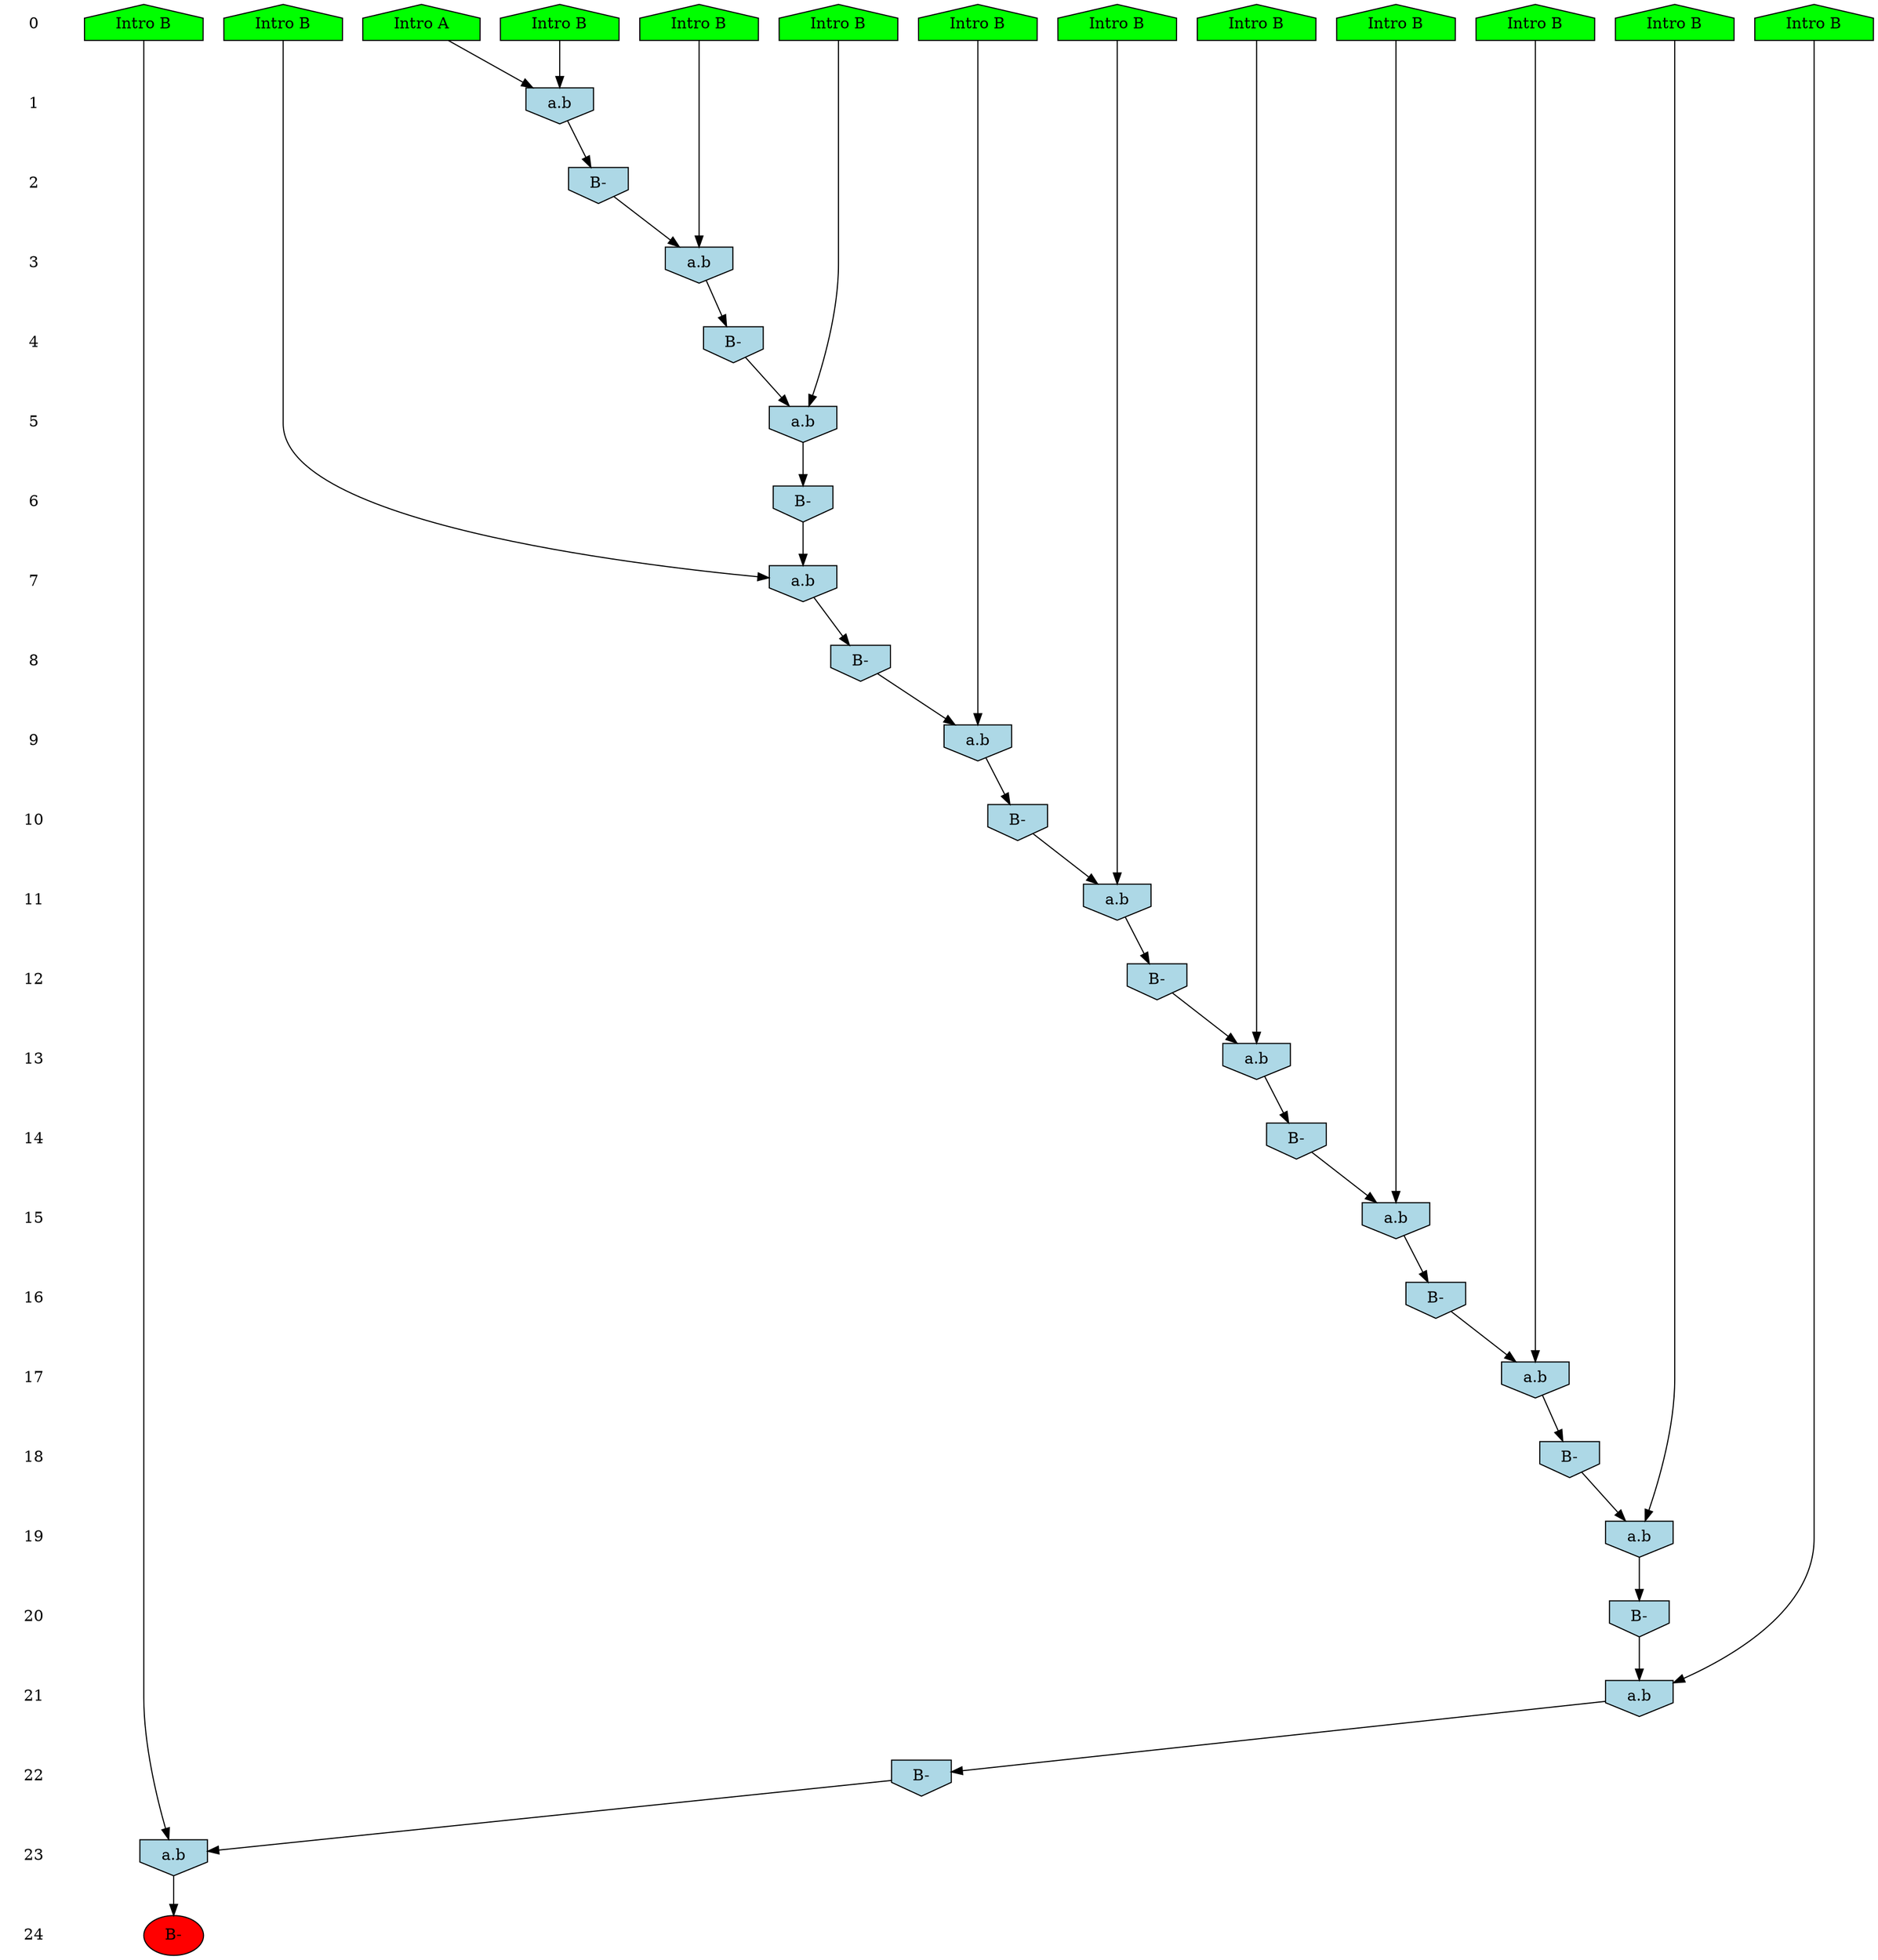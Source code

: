 /* Compression of 1 causal flows obtained in average at 1.287283E+01 t.u */
/* Compressed causal flows were: [12] */
digraph G{
 ranksep=.5 ; 
{ rank = same ; "0" [shape=plaintext] ; node_1 [label ="Intro B", shape=house, style=filled, fillcolor=green] ;
node_2 [label ="Intro B", shape=house, style=filled, fillcolor=green] ;
node_3 [label ="Intro B", shape=house, style=filled, fillcolor=green] ;
node_4 [label ="Intro B", shape=house, style=filled, fillcolor=green] ;
node_5 [label ="Intro B", shape=house, style=filled, fillcolor=green] ;
node_6 [label ="Intro B", shape=house, style=filled, fillcolor=green] ;
node_7 [label ="Intro B", shape=house, style=filled, fillcolor=green] ;
node_8 [label ="Intro B", shape=house, style=filled, fillcolor=green] ;
node_9 [label ="Intro B", shape=house, style=filled, fillcolor=green] ;
node_10 [label ="Intro B", shape=house, style=filled, fillcolor=green] ;
node_11 [label ="Intro B", shape=house, style=filled, fillcolor=green] ;
node_12 [label ="Intro B", shape=house, style=filled, fillcolor=green] ;
node_13 [label ="Intro A", shape=house, style=filled, fillcolor=green] ;
}
{ rank = same ; "1" [shape=plaintext] ; node_14 [label="a.b", shape=invhouse, style=filled, fillcolor = lightblue] ;
}
{ rank = same ; "2" [shape=plaintext] ; node_15 [label="B-", shape=invhouse, style=filled, fillcolor = lightblue] ;
}
{ rank = same ; "3" [shape=plaintext] ; node_16 [label="a.b", shape=invhouse, style=filled, fillcolor = lightblue] ;
}
{ rank = same ; "4" [shape=plaintext] ; node_17 [label="B-", shape=invhouse, style=filled, fillcolor = lightblue] ;
}
{ rank = same ; "5" [shape=plaintext] ; node_18 [label="a.b", shape=invhouse, style=filled, fillcolor = lightblue] ;
}
{ rank = same ; "6" [shape=plaintext] ; node_19 [label="B-", shape=invhouse, style=filled, fillcolor = lightblue] ;
}
{ rank = same ; "7" [shape=plaintext] ; node_20 [label="a.b", shape=invhouse, style=filled, fillcolor = lightblue] ;
}
{ rank = same ; "8" [shape=plaintext] ; node_21 [label="B-", shape=invhouse, style=filled, fillcolor = lightblue] ;
}
{ rank = same ; "9" [shape=plaintext] ; node_22 [label="a.b", shape=invhouse, style=filled, fillcolor = lightblue] ;
}
{ rank = same ; "10" [shape=plaintext] ; node_23 [label="B-", shape=invhouse, style=filled, fillcolor = lightblue] ;
}
{ rank = same ; "11" [shape=plaintext] ; node_24 [label="a.b", shape=invhouse, style=filled, fillcolor = lightblue] ;
}
{ rank = same ; "12" [shape=plaintext] ; node_25 [label="B-", shape=invhouse, style=filled, fillcolor = lightblue] ;
}
{ rank = same ; "13" [shape=plaintext] ; node_26 [label="a.b", shape=invhouse, style=filled, fillcolor = lightblue] ;
}
{ rank = same ; "14" [shape=plaintext] ; node_27 [label="B-", shape=invhouse, style=filled, fillcolor = lightblue] ;
}
{ rank = same ; "15" [shape=plaintext] ; node_28 [label="a.b", shape=invhouse, style=filled, fillcolor = lightblue] ;
}
{ rank = same ; "16" [shape=plaintext] ; node_29 [label="B-", shape=invhouse, style=filled, fillcolor = lightblue] ;
}
{ rank = same ; "17" [shape=plaintext] ; node_30 [label="a.b", shape=invhouse, style=filled, fillcolor = lightblue] ;
}
{ rank = same ; "18" [shape=plaintext] ; node_31 [label="B-", shape=invhouse, style=filled, fillcolor = lightblue] ;
}
{ rank = same ; "19" [shape=plaintext] ; node_32 [label="a.b", shape=invhouse, style=filled, fillcolor = lightblue] ;
}
{ rank = same ; "20" [shape=plaintext] ; node_33 [label="B-", shape=invhouse, style=filled, fillcolor = lightblue] ;
}
{ rank = same ; "21" [shape=plaintext] ; node_34 [label="a.b", shape=invhouse, style=filled, fillcolor = lightblue] ;
}
{ rank = same ; "22" [shape=plaintext] ; node_35 [label="B-", shape=invhouse, style=filled, fillcolor = lightblue] ;
}
{ rank = same ; "23" [shape=plaintext] ; node_36 [label="a.b", shape=invhouse, style=filled, fillcolor = lightblue] ;
}
{ rank = same ; "24" [shape=plaintext] ; node_37 [label ="B-", style=filled, fillcolor=red] ;
}
"0" -> "1" [style="invis"]; 
"1" -> "2" [style="invis"]; 
"2" -> "3" [style="invis"]; 
"3" -> "4" [style="invis"]; 
"4" -> "5" [style="invis"]; 
"5" -> "6" [style="invis"]; 
"6" -> "7" [style="invis"]; 
"7" -> "8" [style="invis"]; 
"8" -> "9" [style="invis"]; 
"9" -> "10" [style="invis"]; 
"10" -> "11" [style="invis"]; 
"11" -> "12" [style="invis"]; 
"12" -> "13" [style="invis"]; 
"13" -> "14" [style="invis"]; 
"14" -> "15" [style="invis"]; 
"15" -> "16" [style="invis"]; 
"16" -> "17" [style="invis"]; 
"17" -> "18" [style="invis"]; 
"18" -> "19" [style="invis"]; 
"19" -> "20" [style="invis"]; 
"20" -> "21" [style="invis"]; 
"21" -> "22" [style="invis"]; 
"22" -> "23" [style="invis"]; 
"23" -> "24" [style="invis"]; 
node_1 -> node_14
node_13 -> node_14
node_14 -> node_15
node_6 -> node_16
node_15 -> node_16
node_16 -> node_17
node_4 -> node_18
node_17 -> node_18
node_18 -> node_19
node_11 -> node_20
node_19 -> node_20
node_20 -> node_21
node_3 -> node_22
node_21 -> node_22
node_22 -> node_23
node_8 -> node_24
node_23 -> node_24
node_24 -> node_25
node_9 -> node_26
node_25 -> node_26
node_26 -> node_27
node_10 -> node_28
node_27 -> node_28
node_28 -> node_29
node_7 -> node_30
node_29 -> node_30
node_30 -> node_31
node_2 -> node_32
node_31 -> node_32
node_32 -> node_33
node_12 -> node_34
node_33 -> node_34
node_34 -> node_35
node_5 -> node_36
node_35 -> node_36
node_36 -> node_37
}
/*
 Dot generation time: 0.000493
*/